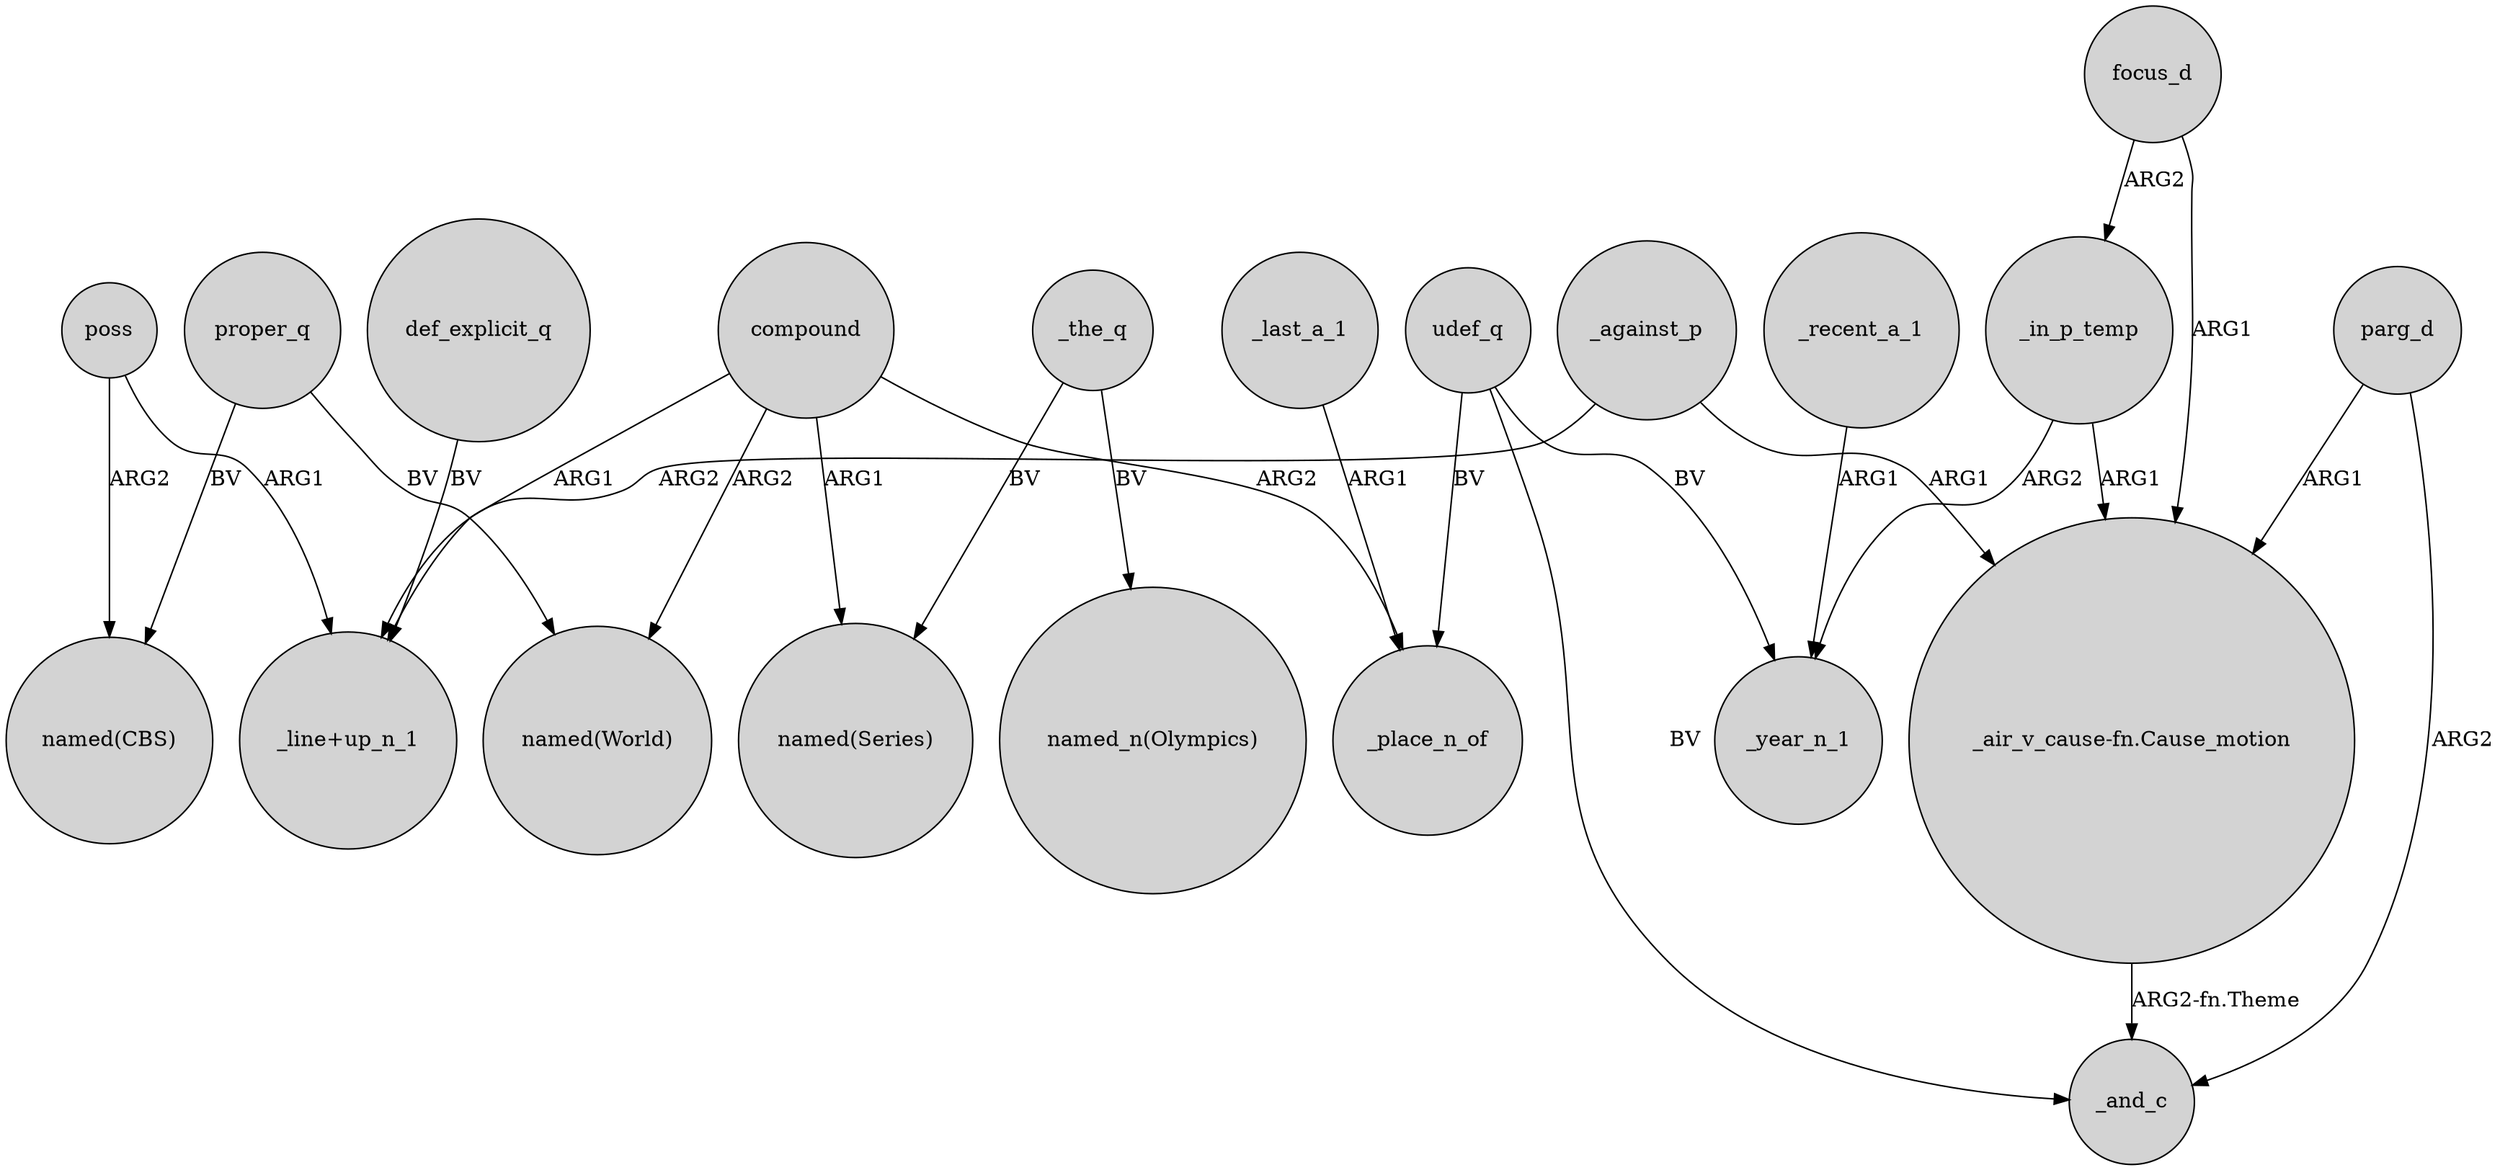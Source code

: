 digraph {
	node [shape=circle style=filled]
	_against_p -> "_line+up_n_1" [label=ARG2]
	_the_q -> "named(Series)" [label=BV]
	udef_q -> _place_n_of [label=BV]
	_recent_a_1 -> _year_n_1 [label=ARG1]
	_in_p_temp -> "_air_v_cause-fn.Cause_motion" [label=ARG1]
	poss -> "named(CBS)" [label=ARG2]
	udef_q -> _and_c [label=BV]
	_last_a_1 -> _place_n_of [label=ARG1]
	compound -> _place_n_of [label=ARG2]
	poss -> "_line+up_n_1" [label=ARG1]
	proper_q -> "named(CBS)" [label=BV]
	compound -> "_line+up_n_1" [label=ARG1]
	compound -> "named(Series)" [label=ARG1]
	focus_d -> "_air_v_cause-fn.Cause_motion" [label=ARG1]
	parg_d -> _and_c [label=ARG2]
	focus_d -> _in_p_temp [label=ARG2]
	"_air_v_cause-fn.Cause_motion" -> _and_c [label="ARG2-fn.Theme"]
	_in_p_temp -> _year_n_1 [label=ARG2]
	parg_d -> "_air_v_cause-fn.Cause_motion" [label=ARG1]
	_the_q -> "named_n(Olympics)" [label=BV]
	udef_q -> _year_n_1 [label=BV]
	proper_q -> "named(World)" [label=BV]
	_against_p -> "_air_v_cause-fn.Cause_motion" [label=ARG1]
	def_explicit_q -> "_line+up_n_1" [label=BV]
	compound -> "named(World)" [label=ARG2]
}
